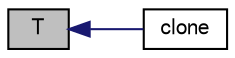 digraph "T"
{
  bgcolor="transparent";
  edge [fontname="FreeSans",fontsize="10",labelfontname="FreeSans",labelfontsize="10"];
  node [fontname="FreeSans",fontsize="10",shape=record];
  rankdir="LR";
  Node1135 [label="T",height=0.2,width=0.4,color="black", fillcolor="grey75", style="filled", fontcolor="black"];
  Node1135 -> Node1136 [dir="back",color="midnightblue",fontsize="10",style="solid",fontname="FreeSans"];
  Node1136 [label="clone",height=0.2,width=0.4,color="black",URL="$a28970.html#a7298bb50f4f395a0e07fd4303184c465",tooltip="Return clone. "];
}
